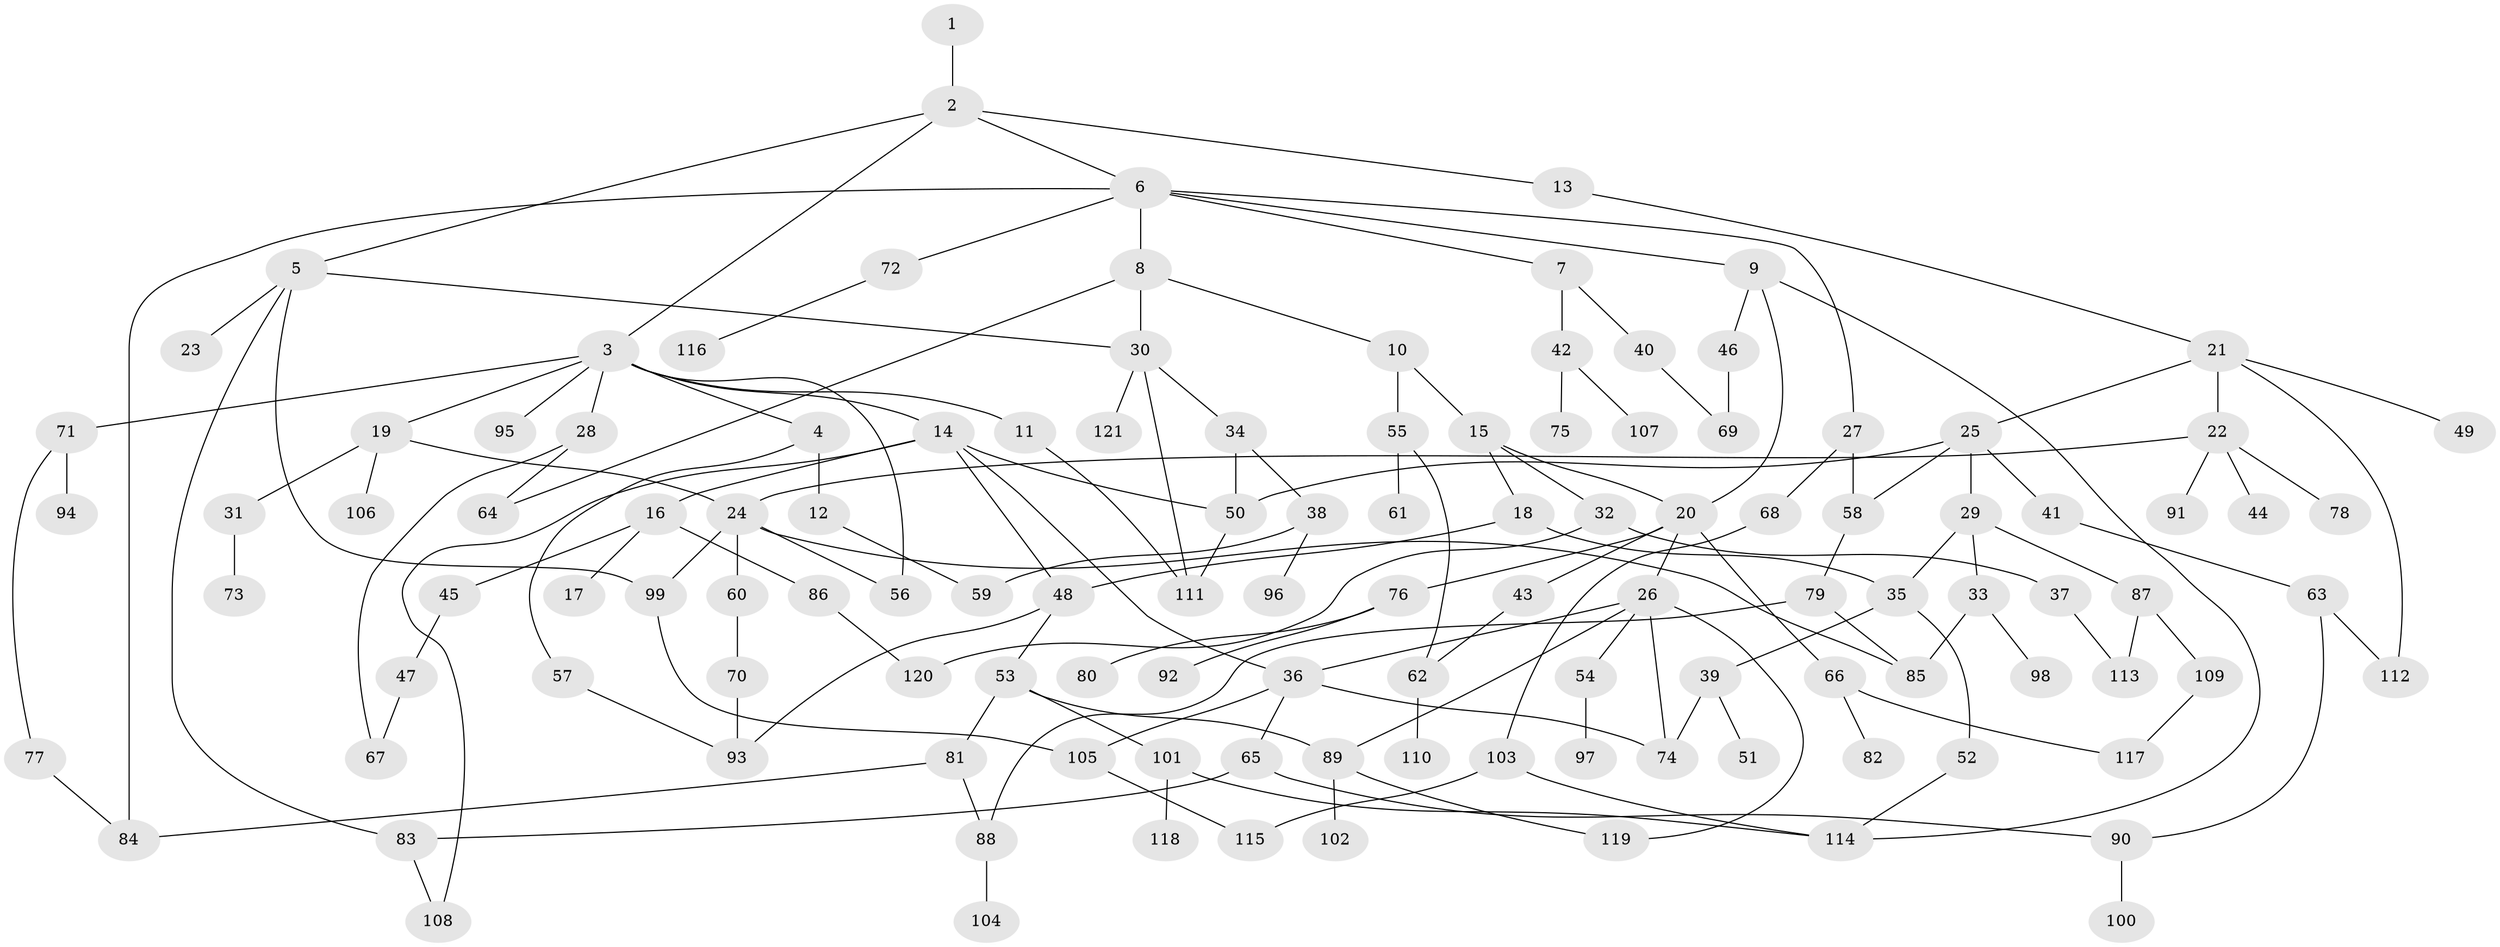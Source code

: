 // coarse degree distribution, {1: 0.24691358024691357, 5: 0.06172839506172839, 9: 0.037037037037037035, 3: 0.20987654320987653, 8: 0.037037037037037035, 4: 0.12345679012345678, 2: 0.25925925925925924, 7: 0.012345679012345678, 6: 0.012345679012345678}
// Generated by graph-tools (version 1.1) at 2025/41/03/06/25 10:41:26]
// undirected, 121 vertices, 161 edges
graph export_dot {
graph [start="1"]
  node [color=gray90,style=filled];
  1;
  2;
  3;
  4;
  5;
  6;
  7;
  8;
  9;
  10;
  11;
  12;
  13;
  14;
  15;
  16;
  17;
  18;
  19;
  20;
  21;
  22;
  23;
  24;
  25;
  26;
  27;
  28;
  29;
  30;
  31;
  32;
  33;
  34;
  35;
  36;
  37;
  38;
  39;
  40;
  41;
  42;
  43;
  44;
  45;
  46;
  47;
  48;
  49;
  50;
  51;
  52;
  53;
  54;
  55;
  56;
  57;
  58;
  59;
  60;
  61;
  62;
  63;
  64;
  65;
  66;
  67;
  68;
  69;
  70;
  71;
  72;
  73;
  74;
  75;
  76;
  77;
  78;
  79;
  80;
  81;
  82;
  83;
  84;
  85;
  86;
  87;
  88;
  89;
  90;
  91;
  92;
  93;
  94;
  95;
  96;
  97;
  98;
  99;
  100;
  101;
  102;
  103;
  104;
  105;
  106;
  107;
  108;
  109;
  110;
  111;
  112;
  113;
  114;
  115;
  116;
  117;
  118;
  119;
  120;
  121;
  1 -- 2;
  2 -- 3;
  2 -- 5;
  2 -- 6;
  2 -- 13;
  3 -- 4;
  3 -- 11;
  3 -- 14;
  3 -- 19;
  3 -- 28;
  3 -- 56;
  3 -- 71;
  3 -- 95;
  4 -- 12;
  4 -- 57;
  5 -- 23;
  5 -- 83;
  5 -- 30;
  5 -- 99;
  6 -- 7;
  6 -- 8;
  6 -- 9;
  6 -- 27;
  6 -- 72;
  6 -- 84;
  7 -- 40;
  7 -- 42;
  8 -- 10;
  8 -- 30;
  8 -- 64;
  9 -- 20;
  9 -- 46;
  9 -- 114;
  10 -- 15;
  10 -- 55;
  11 -- 111;
  12 -- 59;
  13 -- 21;
  14 -- 16;
  14 -- 36;
  14 -- 48;
  14 -- 50;
  14 -- 108;
  15 -- 18;
  15 -- 32;
  15 -- 20;
  16 -- 17;
  16 -- 45;
  16 -- 86;
  18 -- 35;
  18 -- 48;
  19 -- 31;
  19 -- 106;
  19 -- 24;
  20 -- 26;
  20 -- 43;
  20 -- 66;
  20 -- 76;
  21 -- 22;
  21 -- 25;
  21 -- 49;
  21 -- 112;
  22 -- 24;
  22 -- 44;
  22 -- 78;
  22 -- 91;
  24 -- 60;
  24 -- 85;
  24 -- 99;
  24 -- 56;
  25 -- 29;
  25 -- 41;
  25 -- 58;
  25 -- 50;
  26 -- 54;
  26 -- 119;
  26 -- 36;
  26 -- 89;
  26 -- 74;
  27 -- 68;
  27 -- 58;
  28 -- 67;
  28 -- 64;
  29 -- 33;
  29 -- 87;
  29 -- 35;
  30 -- 34;
  30 -- 111;
  30 -- 121;
  31 -- 73;
  32 -- 37;
  32 -- 120;
  33 -- 98;
  33 -- 85;
  34 -- 38;
  34 -- 50;
  35 -- 39;
  35 -- 52;
  36 -- 65;
  36 -- 74;
  36 -- 105;
  37 -- 113;
  38 -- 96;
  38 -- 59;
  39 -- 51;
  39 -- 74;
  40 -- 69;
  41 -- 63;
  42 -- 75;
  42 -- 107;
  43 -- 62;
  45 -- 47;
  46 -- 69;
  47 -- 67;
  48 -- 53;
  48 -- 93;
  50 -- 111;
  52 -- 114;
  53 -- 81;
  53 -- 89;
  53 -- 101;
  54 -- 97;
  55 -- 61;
  55 -- 62;
  57 -- 93;
  58 -- 79;
  60 -- 70;
  62 -- 110;
  63 -- 90;
  63 -- 112;
  65 -- 83;
  65 -- 90;
  66 -- 82;
  66 -- 117;
  68 -- 103;
  70 -- 93;
  71 -- 77;
  71 -- 94;
  72 -- 116;
  76 -- 80;
  76 -- 92;
  77 -- 84;
  79 -- 85;
  79 -- 88;
  81 -- 88;
  81 -- 84;
  83 -- 108;
  86 -- 120;
  87 -- 109;
  87 -- 113;
  88 -- 104;
  89 -- 102;
  89 -- 119;
  90 -- 100;
  99 -- 105;
  101 -- 118;
  101 -- 114;
  103 -- 114;
  103 -- 115;
  105 -- 115;
  109 -- 117;
}
